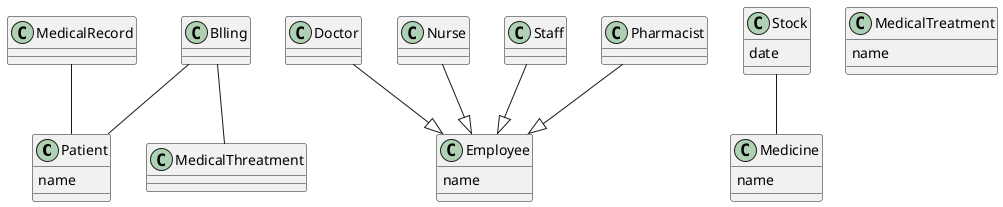 @startuml
Patient : name
Employee : name
Doctor --|> Employee
Nurse --|> Employee
Staff --|> Employee
Pharmacist --|> Employee
Medicine : name
MedicalTreatment : name
Blling -- Patient
Blling -- MedicalThreatment
MedicalRecord -- Patient 
Stock : date
Stock -- Medicine
@enduml